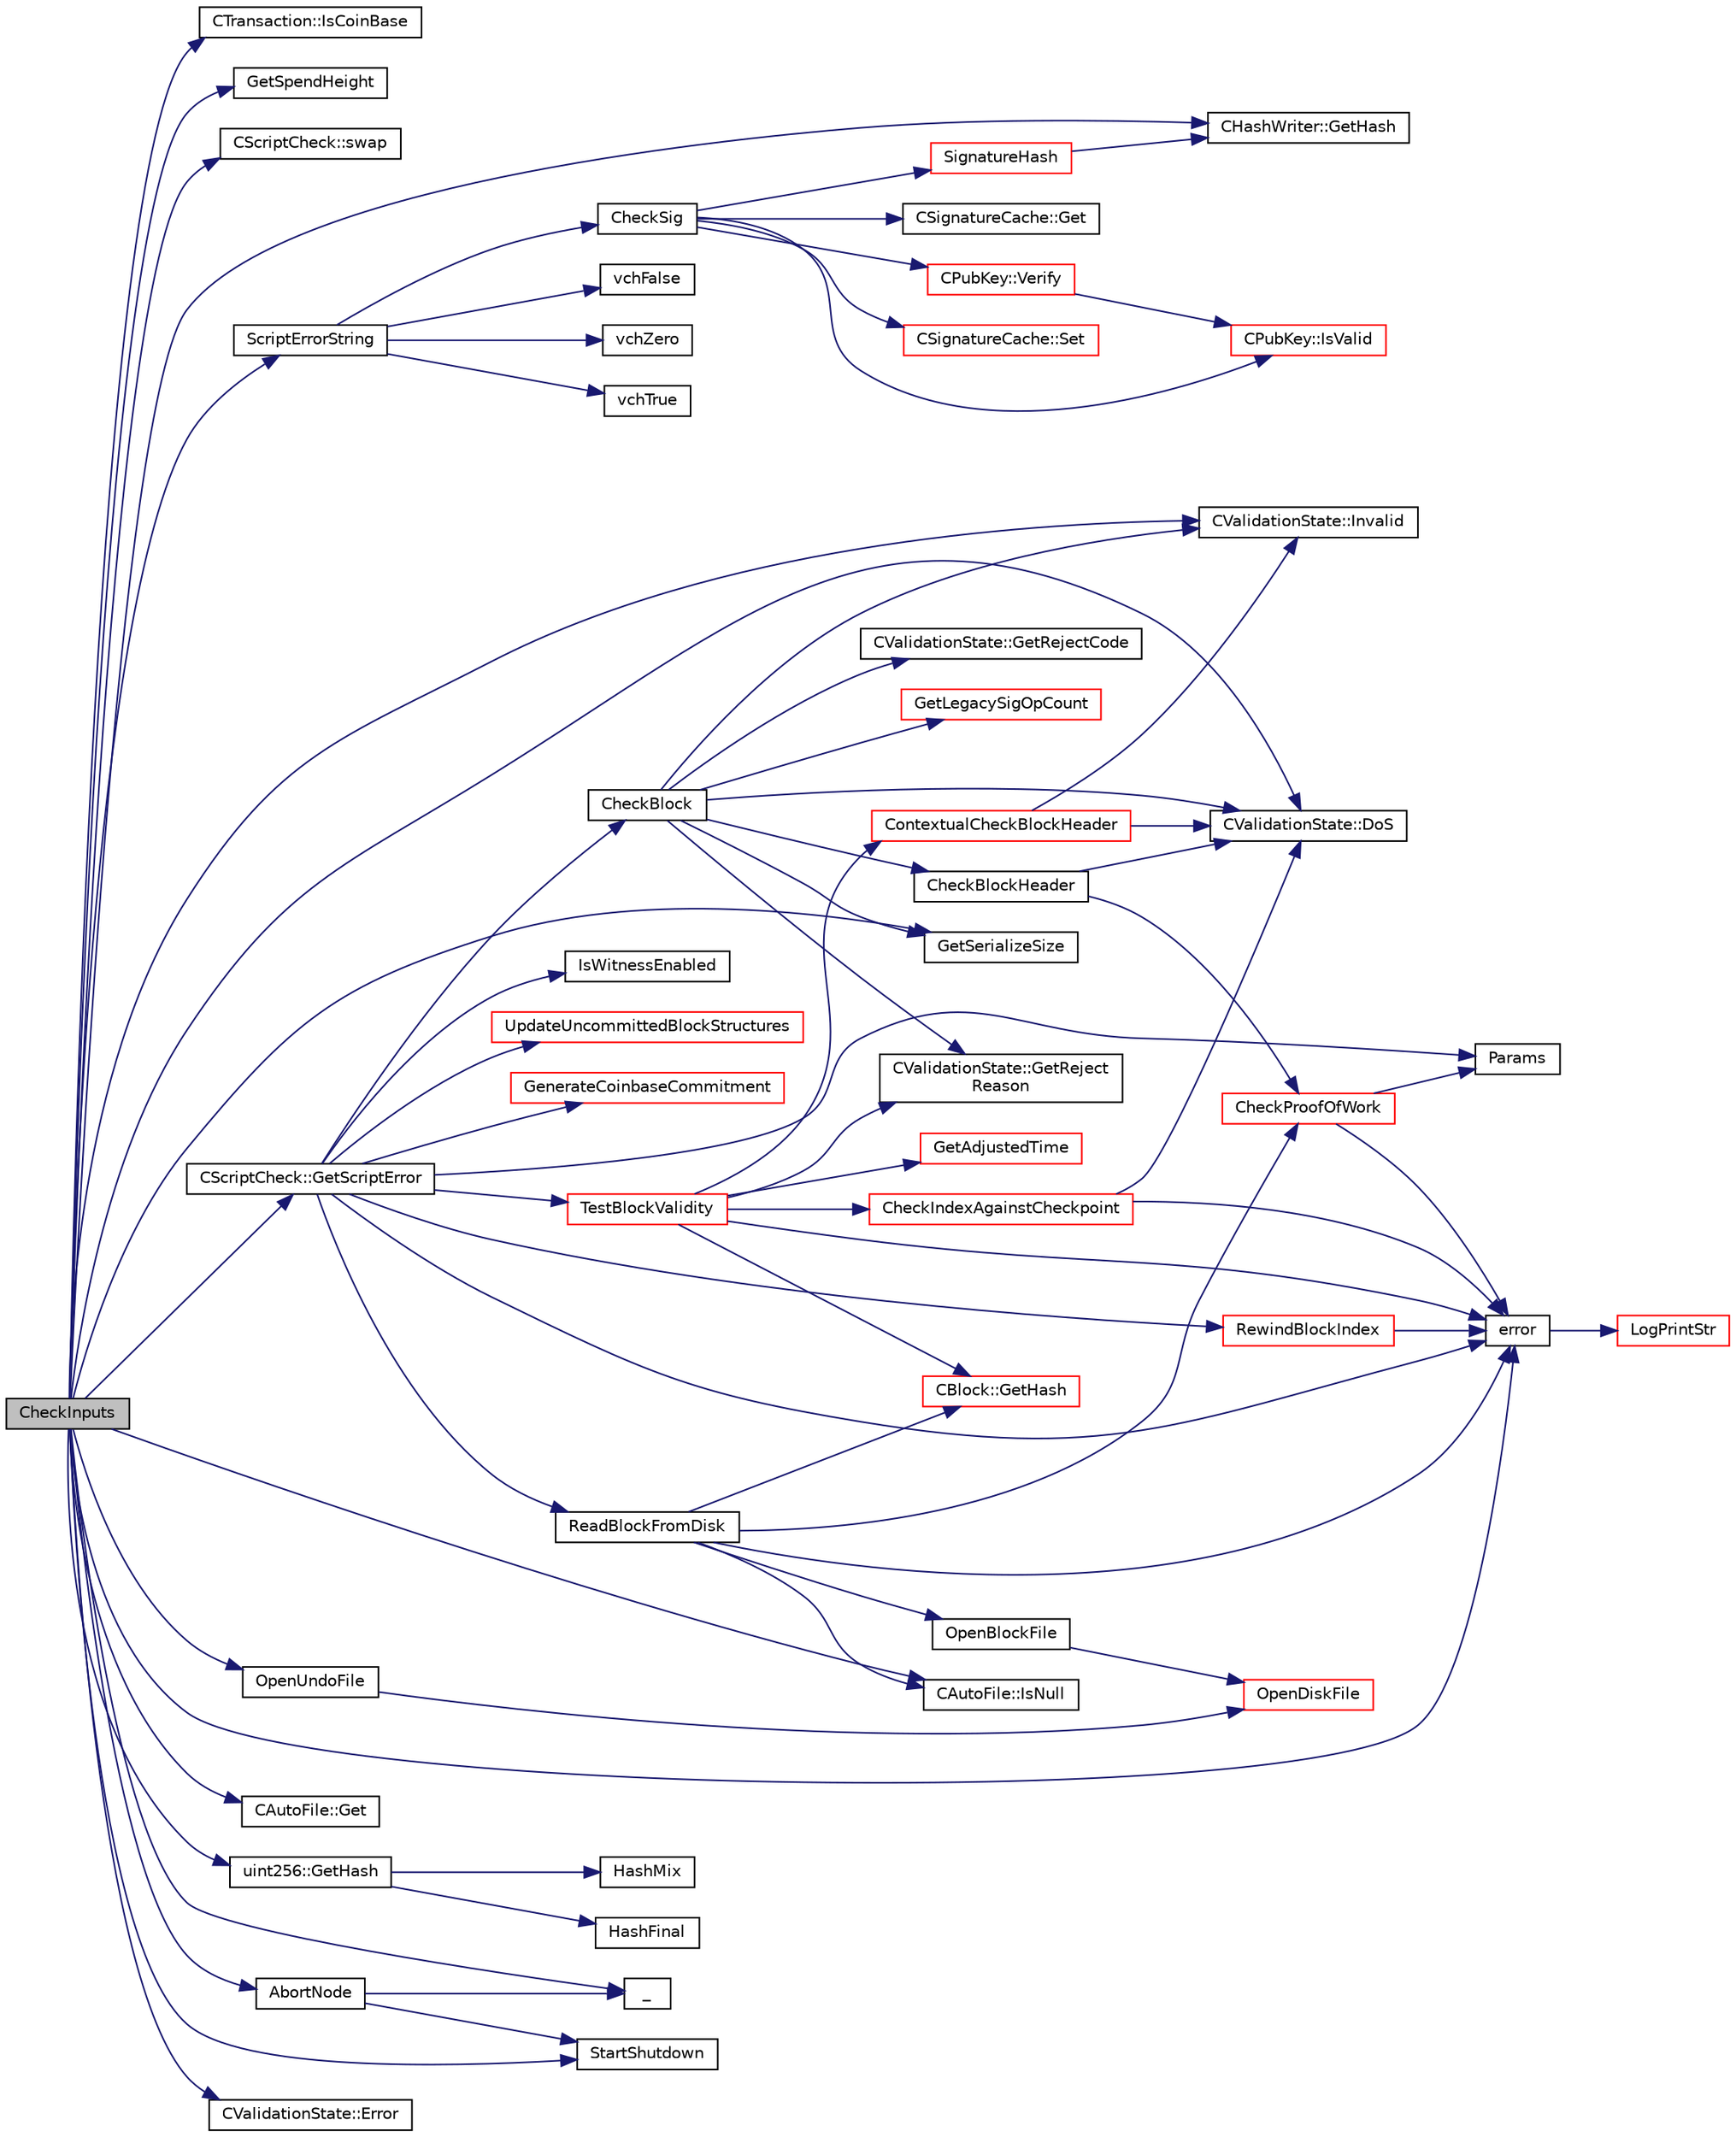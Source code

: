 digraph "CheckInputs"
{
  edge [fontname="Helvetica",fontsize="10",labelfontname="Helvetica",labelfontsize="10"];
  node [fontname="Helvetica",fontsize="10",shape=record];
  rankdir="LR";
  Node1800 [label="CheckInputs",height=0.2,width=0.4,color="black", fillcolor="grey75", style="filled", fontcolor="black"];
  Node1800 -> Node1801 [color="midnightblue",fontsize="10",style="solid",fontname="Helvetica"];
  Node1801 [label="CTransaction::IsCoinBase",height=0.2,width=0.4,color="black", fillcolor="white", style="filled",URL="$df/d43/class_c_transaction.html#a96256e8ac1bf79ad9c057e48c41132dd"];
  Node1800 -> Node1802 [color="midnightblue",fontsize="10",style="solid",fontname="Helvetica"];
  Node1802 [label="GetSpendHeight",height=0.2,width=0.4,color="black", fillcolor="white", style="filled",URL="$dd/d7d/validation_8cpp.html#ada1eab9ccd84d9a98f598eba9bd35330",tooltip="Return the spend height, which is one more than the inputs.GetBestBlock(). "];
  Node1800 -> Node1803 [color="midnightblue",fontsize="10",style="solid",fontname="Helvetica"];
  Node1803 [label="CScriptCheck::swap",height=0.2,width=0.4,color="black", fillcolor="white", style="filled",URL="$df/d12/class_c_script_check.html#a69fbde608ff29c1885b8b9caf0fd40a0"];
  Node1800 -> Node1804 [color="midnightblue",fontsize="10",style="solid",fontname="Helvetica"];
  Node1804 [label="CValidationState::Invalid",height=0.2,width=0.4,color="black", fillcolor="white", style="filled",URL="$d5/df6/class_c_validation_state.html#a88ff08b67f7f44bb3c7f7053bb1ee6fc"];
  Node1800 -> Node1805 [color="midnightblue",fontsize="10",style="solid",fontname="Helvetica"];
  Node1805 [label="ScriptErrorString",height=0.2,width=0.4,color="black", fillcolor="white", style="filled",URL="$dd/d0f/script_8cpp.html#a27aa7ed633799d723babe956a484db09"];
  Node1805 -> Node1806 [color="midnightblue",fontsize="10",style="solid",fontname="Helvetica"];
  Node1806 [label="CheckSig",height=0.2,width=0.4,color="black", fillcolor="white", style="filled",URL="$dd/d0f/script_8cpp.html#af1a7eb0123f11ad1154249f4a4c1a9d1"];
  Node1806 -> Node1807 [color="midnightblue",fontsize="10",style="solid",fontname="Helvetica"];
  Node1807 [label="CPubKey::IsValid",height=0.2,width=0.4,color="red", fillcolor="white", style="filled",URL="$da/d4e/class_c_pub_key.html#a4fa94293cf8577fd039b9a133f6c7f30"];
  Node1806 -> Node1809 [color="midnightblue",fontsize="10",style="solid",fontname="Helvetica"];
  Node1809 [label="SignatureHash",height=0.2,width=0.4,color="red", fillcolor="white", style="filled",URL="$dd/d0f/script_8cpp.html#a4086161bb714485e7e3662d9b0ceed7d"];
  Node1809 -> Node1811 [color="midnightblue",fontsize="10",style="solid",fontname="Helvetica"];
  Node1811 [label="CHashWriter::GetHash",height=0.2,width=0.4,color="black", fillcolor="white", style="filled",URL="$d2/def/class_c_hash_writer.html#ae94a937211502eabf19477630090093a"];
  Node1806 -> Node1812 [color="midnightblue",fontsize="10",style="solid",fontname="Helvetica"];
  Node1812 [label="CSignatureCache::Get",height=0.2,width=0.4,color="black", fillcolor="white", style="filled",URL="$df/d87/class_c_signature_cache.html#a9c1dbf6b015d35145f058ace43eac107"];
  Node1806 -> Node1813 [color="midnightblue",fontsize="10",style="solid",fontname="Helvetica"];
  Node1813 [label="CPubKey::Verify",height=0.2,width=0.4,color="red", fillcolor="white", style="filled",URL="$da/d4e/class_c_pub_key.html#a5b3fef213b227394ca9d0a1e3baa957e"];
  Node1813 -> Node1807 [color="midnightblue",fontsize="10",style="solid",fontname="Helvetica"];
  Node1806 -> Node1844 [color="midnightblue",fontsize="10",style="solid",fontname="Helvetica"];
  Node1844 [label="CSignatureCache::Set",height=0.2,width=0.4,color="red", fillcolor="white", style="filled",URL="$df/d87/class_c_signature_cache.html#ac2e63052c7b13f73fa0f6f4624e29c07"];
  Node1805 -> Node1859 [color="midnightblue",fontsize="10",style="solid",fontname="Helvetica"];
  Node1859 [label="vchFalse",height=0.2,width=0.4,color="black", fillcolor="white", style="filled",URL="$dd/d0f/script_8cpp.html#a6a72ce5c3d29330e70b69f5964aef752"];
  Node1805 -> Node1860 [color="midnightblue",fontsize="10",style="solid",fontname="Helvetica"];
  Node1860 [label="vchZero",height=0.2,width=0.4,color="black", fillcolor="white", style="filled",URL="$dd/d0f/script_8cpp.html#a53582f03e92e860d973791d31b683cbe"];
  Node1805 -> Node1861 [color="midnightblue",fontsize="10",style="solid",fontname="Helvetica"];
  Node1861 [label="vchTrue",height=0.2,width=0.4,color="black", fillcolor="white", style="filled",URL="$dd/d0f/script_8cpp.html#a498c11ff9400e1e200522482a60114b9"];
  Node1800 -> Node1862 [color="midnightblue",fontsize="10",style="solid",fontname="Helvetica"];
  Node1862 [label="CScriptCheck::GetScriptError",height=0.2,width=0.4,color="black", fillcolor="white", style="filled",URL="$df/d12/class_c_script_check.html#a1340496c37e521c253606b5957173afd"];
  Node1862 -> Node1863 [color="midnightblue",fontsize="10",style="solid",fontname="Helvetica"];
  Node1863 [label="error",height=0.2,width=0.4,color="black", fillcolor="white", style="filled",URL="$d8/d3c/util_8h.html#af8985880cf4ef26df0a5aa2ffcb76662"];
  Node1863 -> Node1850 [color="midnightblue",fontsize="10",style="solid",fontname="Helvetica"];
  Node1850 [label="LogPrintStr",height=0.2,width=0.4,color="red", fillcolor="white", style="filled",URL="$d8/d3c/util_8h.html#afd4c3002b2797c0560adddb6af3ca1da"];
  Node1862 -> Node1864 [color="midnightblue",fontsize="10",style="solid",fontname="Helvetica"];
  Node1864 [label="ReadBlockFromDisk",height=0.2,width=0.4,color="black", fillcolor="white", style="filled",URL="$db/d38/validation_8h.html#a578c1df234b05798180f0235d469a5ba",tooltip="Functions for disk access for blocks. "];
  Node1864 -> Node1865 [color="midnightblue",fontsize="10",style="solid",fontname="Helvetica"];
  Node1865 [label="OpenBlockFile",height=0.2,width=0.4,color="black", fillcolor="white", style="filled",URL="$dd/d7d/validation_8cpp.html#a0d81388930a4ccb6a69b9abdd1ef5097",tooltip="Open a block file (blk?????.dat) "];
  Node1865 -> Node1866 [color="midnightblue",fontsize="10",style="solid",fontname="Helvetica"];
  Node1866 [label="OpenDiskFile",height=0.2,width=0.4,color="red", fillcolor="white", style="filled",URL="$dd/d7d/validation_8cpp.html#ab2be209b59654115aac034cea8ca1b17"];
  Node1864 -> Node1868 [color="midnightblue",fontsize="10",style="solid",fontname="Helvetica"];
  Node1868 [label="CAutoFile::IsNull",height=0.2,width=0.4,color="black", fillcolor="white", style="filled",URL="$df/dc9/class_c_auto_file.html#a7fd47268b6d85a89acafdb73559f8e78",tooltip="Return true if the wrapped FILE* is NULL, false otherwise. "];
  Node1864 -> Node1863 [color="midnightblue",fontsize="10",style="solid",fontname="Helvetica"];
  Node1864 -> Node1869 [color="midnightblue",fontsize="10",style="solid",fontname="Helvetica"];
  Node1869 [label="CheckProofOfWork",height=0.2,width=0.4,color="red", fillcolor="white", style="filled",URL="$d1/d08/proofs_8cpp.html#a20a76dbc6ac5b8a6e0aaef85522b1069",tooltip="Check whether a block hash satisfies the proof-of-work requirement specified by nBits. "];
  Node1869 -> Node1853 [color="midnightblue",fontsize="10",style="solid",fontname="Helvetica"];
  Node1853 [label="Params",height=0.2,width=0.4,color="black", fillcolor="white", style="filled",URL="$df/dbf/chainparams_8cpp.html#ace5c5b706d71a324a417dd2db394fd4a",tooltip="Return the currently selected parameters. "];
  Node1869 -> Node1863 [color="midnightblue",fontsize="10",style="solid",fontname="Helvetica"];
  Node1864 -> Node1871 [color="midnightblue",fontsize="10",style="solid",fontname="Helvetica"];
  Node1871 [label="CBlock::GetHash",height=0.2,width=0.4,color="red", fillcolor="white", style="filled",URL="$d3/d51/class_c_block.html#a681acf1fa72ec2ed6c83ea5afc14e0f3"];
  Node1862 -> Node1853 [color="midnightblue",fontsize="10",style="solid",fontname="Helvetica"];
  Node1862 -> Node1874 [color="midnightblue",fontsize="10",style="solid",fontname="Helvetica"];
  Node1874 [label="CheckBlock",height=0.2,width=0.4,color="black", fillcolor="white", style="filled",URL="$db/d38/validation_8h.html#adf3a2eef0a7ce0071f4d00a4ddf26943",tooltip="Functions for validating blocks and updating the block tree. "];
  Node1874 -> Node1875 [color="midnightblue",fontsize="10",style="solid",fontname="Helvetica"];
  Node1875 [label="CheckBlockHeader",height=0.2,width=0.4,color="black", fillcolor="white", style="filled",URL="$dd/d7d/validation_8cpp.html#ab7a9bd34b5fe878a3623ac1f04e1105c"];
  Node1875 -> Node1869 [color="midnightblue",fontsize="10",style="solid",fontname="Helvetica"];
  Node1875 -> Node1876 [color="midnightblue",fontsize="10",style="solid",fontname="Helvetica"];
  Node1876 [label="CValidationState::DoS",height=0.2,width=0.4,color="black", fillcolor="white", style="filled",URL="$d5/df6/class_c_validation_state.html#a3c6786d00da8d1c5df25b4c3876409e8"];
  Node1874 -> Node1876 [color="midnightblue",fontsize="10",style="solid",fontname="Helvetica"];
  Node1874 -> Node1877 [color="midnightblue",fontsize="10",style="solid",fontname="Helvetica"];
  Node1877 [label="GetSerializeSize",height=0.2,width=0.4,color="black", fillcolor="white", style="filled",URL="$df/d9d/serialize_8h.html#a48239e478ae730373d1984fe304ca025"];
  Node1874 -> Node1804 [color="midnightblue",fontsize="10",style="solid",fontname="Helvetica"];
  Node1874 -> Node1878 [color="midnightblue",fontsize="10",style="solid",fontname="Helvetica"];
  Node1878 [label="CValidationState::GetRejectCode",height=0.2,width=0.4,color="black", fillcolor="white", style="filled",URL="$d5/df6/class_c_validation_state.html#ad90959549444c9795484785d8af97850"];
  Node1874 -> Node1879 [color="midnightblue",fontsize="10",style="solid",fontname="Helvetica"];
  Node1879 [label="CValidationState::GetReject\lReason",height=0.2,width=0.4,color="black", fillcolor="white", style="filled",URL="$d5/df6/class_c_validation_state.html#a8fa9612cb40c3c8592f7cd29b5931ccd"];
  Node1874 -> Node1880 [color="midnightblue",fontsize="10",style="solid",fontname="Helvetica"];
  Node1880 [label="GetLegacySigOpCount",height=0.2,width=0.4,color="red", fillcolor="white", style="filled",URL="$df/d0a/main_8cpp.html#ad2eaf4f8542c12ea9ee1183609cc6d1a",tooltip="Count ECDSA signature operations the old-fashioned (pre-0.6) way. "];
  Node1862 -> Node1882 [color="midnightblue",fontsize="10",style="solid",fontname="Helvetica"];
  Node1882 [label="TestBlockValidity",height=0.2,width=0.4,color="red", fillcolor="white", style="filled",URL="$db/d38/validation_8h.html#a12c39e969c9077605ae8a91730fb78d3",tooltip="Check a block is completely valid from start to finish (only works on top of our current best block..."];
  Node1882 -> Node1883 [color="midnightblue",fontsize="10",style="solid",fontname="Helvetica"];
  Node1883 [label="CheckIndexAgainstCheckpoint",height=0.2,width=0.4,color="red", fillcolor="white", style="filled",URL="$dd/d7d/validation_8cpp.html#a854f4f2a8843d4ddd0b0824a003b2546"];
  Node1883 -> Node1876 [color="midnightblue",fontsize="10",style="solid",fontname="Helvetica"];
  Node1883 -> Node1863 [color="midnightblue",fontsize="10",style="solid",fontname="Helvetica"];
  Node1882 -> Node1871 [color="midnightblue",fontsize="10",style="solid",fontname="Helvetica"];
  Node1882 -> Node1863 [color="midnightblue",fontsize="10",style="solid",fontname="Helvetica"];
  Node1882 -> Node1879 [color="midnightblue",fontsize="10",style="solid",fontname="Helvetica"];
  Node1882 -> Node1887 [color="midnightblue",fontsize="10",style="solid",fontname="Helvetica"];
  Node1887 [label="ContextualCheckBlockHeader",height=0.2,width=0.4,color="red", fillcolor="white", style="filled",URL="$dd/d7d/validation_8cpp.html#a6e862c7e805f1dc56a75c575ab65c516",tooltip="Context-dependent validity checks. "];
  Node1887 -> Node1876 [color="midnightblue",fontsize="10",style="solid",fontname="Helvetica"];
  Node1887 -> Node1804 [color="midnightblue",fontsize="10",style="solid",fontname="Helvetica"];
  Node1882 -> Node1890 [color="midnightblue",fontsize="10",style="solid",fontname="Helvetica"];
  Node1890 [label="GetAdjustedTime",height=0.2,width=0.4,color="red", fillcolor="white", style="filled",URL="$df/d2d/util_8cpp.html#a09f81b9c7650f898cf3cf305b87547e6"];
  Node1862 -> Node1935 [color="midnightblue",fontsize="10",style="solid",fontname="Helvetica"];
  Node1935 [label="IsWitnessEnabled",height=0.2,width=0.4,color="black", fillcolor="white", style="filled",URL="$db/d38/validation_8h.html#acb0226867d001d0edd267f2e4842bace",tooltip="Check whether witness commitments are required for block. "];
  Node1862 -> Node1936 [color="midnightblue",fontsize="10",style="solid",fontname="Helvetica"];
  Node1936 [label="RewindBlockIndex",height=0.2,width=0.4,color="red", fillcolor="white", style="filled",URL="$db/d38/validation_8h.html#a2e51de180124822c526ac8f82777fa32",tooltip="When there are blocks in the active chain with missing data, rewind the chainstate and remove them fr..."];
  Node1936 -> Node1863 [color="midnightblue",fontsize="10",style="solid",fontname="Helvetica"];
  Node1862 -> Node1964 [color="midnightblue",fontsize="10",style="solid",fontname="Helvetica"];
  Node1964 [label="UpdateUncommittedBlockStructures",height=0.2,width=0.4,color="red", fillcolor="white", style="filled",URL="$db/d38/validation_8h.html#a916ce43a2b2658298882c4eb461d1110",tooltip="Update uncommitted block structures (currently: only the witness nonce). "];
  Node1862 -> Node1965 [color="midnightblue",fontsize="10",style="solid",fontname="Helvetica"];
  Node1965 [label="GenerateCoinbaseCommitment",height=0.2,width=0.4,color="red", fillcolor="white", style="filled",URL="$db/d38/validation_8h.html#a743ca389dc886ef8ec875ce8d08ec97e",tooltip="Produce the necessary coinbase commitment for a block (modifies the hash, don&#39;t call for mined blocks..."];
  Node1800 -> Node1876 [color="midnightblue",fontsize="10",style="solid",fontname="Helvetica"];
  Node1800 -> Node1931 [color="midnightblue",fontsize="10",style="solid",fontname="Helvetica"];
  Node1931 [label="OpenUndoFile",height=0.2,width=0.4,color="black", fillcolor="white", style="filled",URL="$dd/d7d/validation_8cpp.html#a401788a8de274cbb17f2dc81ec0b9f6d",tooltip="Open an undo file (rev?????.dat) "];
  Node1931 -> Node1866 [color="midnightblue",fontsize="10",style="solid",fontname="Helvetica"];
  Node1800 -> Node1868 [color="midnightblue",fontsize="10",style="solid",fontname="Helvetica"];
  Node1800 -> Node1863 [color="midnightblue",fontsize="10",style="solid",fontname="Helvetica"];
  Node1800 -> Node1877 [color="midnightblue",fontsize="10",style="solid",fontname="Helvetica"];
  Node1800 -> Node1967 [color="midnightblue",fontsize="10",style="solid",fontname="Helvetica"];
  Node1967 [label="CAutoFile::Get",height=0.2,width=0.4,color="black", fillcolor="white", style="filled",URL="$df/dc9/class_c_auto_file.html#a2c1ad2d25562fea82a54bdef2793a0dd",tooltip="Get wrapped FILE* without transfer of ownership. "];
  Node1800 -> Node1811 [color="midnightblue",fontsize="10",style="solid",fontname="Helvetica"];
  Node1800 -> Node1968 [color="midnightblue",fontsize="10",style="solid",fontname="Helvetica"];
  Node1968 [label="uint256::GetHash",height=0.2,width=0.4,color="black", fillcolor="white", style="filled",URL="$d2/d86/classuint256.html#a6dfa79998c7cb7def7a6c7c0a6915c58"];
  Node1968 -> Node1969 [color="midnightblue",fontsize="10",style="solid",fontname="Helvetica"];
  Node1969 [label="HashMix",height=0.2,width=0.4,color="black", fillcolor="white", style="filled",URL="$db/d69/uint256_8cpp.html#ada85ad950dccb83783b00377e8e80345"];
  Node1968 -> Node1970 [color="midnightblue",fontsize="10",style="solid",fontname="Helvetica"];
  Node1970 [label="HashFinal",height=0.2,width=0.4,color="black", fillcolor="white", style="filled",URL="$db/d69/uint256_8cpp.html#a4748a0be192d5c847de43d05ad4bea64"];
  Node1800 -> Node1930 [color="midnightblue",fontsize="10",style="solid",fontname="Helvetica"];
  Node1930 [label="AbortNode",height=0.2,width=0.4,color="black", fillcolor="white", style="filled",URL="$df/d0a/main_8cpp.html#a183c4f45aed59599d1875a80d0cf58ca",tooltip="Abort with a message. "];
  Node1930 -> Node1928 [color="midnightblue",fontsize="10",style="solid",fontname="Helvetica"];
  Node1928 [label="_",height=0.2,width=0.4,color="black", fillcolor="white", style="filled",URL="$d9/d6d/ui__interface_8h.html#aad133bb6103b53cebf03fd01e2f11ba1",tooltip="Translation function: Call Translate signal on UI interface, which returns a boost::optional result..."];
  Node1930 -> Node1929 [color="midnightblue",fontsize="10",style="solid",fontname="Helvetica"];
  Node1929 [label="StartShutdown",height=0.2,width=0.4,color="black", fillcolor="white", style="filled",URL="$d0/dc9/init_8cpp.html#ac7140c7327b1e6a8d46470b1cd0e8e1b"];
  Node1800 -> Node1928 [color="midnightblue",fontsize="10",style="solid",fontname="Helvetica"];
  Node1800 -> Node1929 [color="midnightblue",fontsize="10",style="solid",fontname="Helvetica"];
  Node1800 -> Node1932 [color="midnightblue",fontsize="10",style="solid",fontname="Helvetica"];
  Node1932 [label="CValidationState::Error",height=0.2,width=0.4,color="black", fillcolor="white", style="filled",URL="$d5/df6/class_c_validation_state.html#abf67ad56f62df5679d47c289684c554c"];
}
